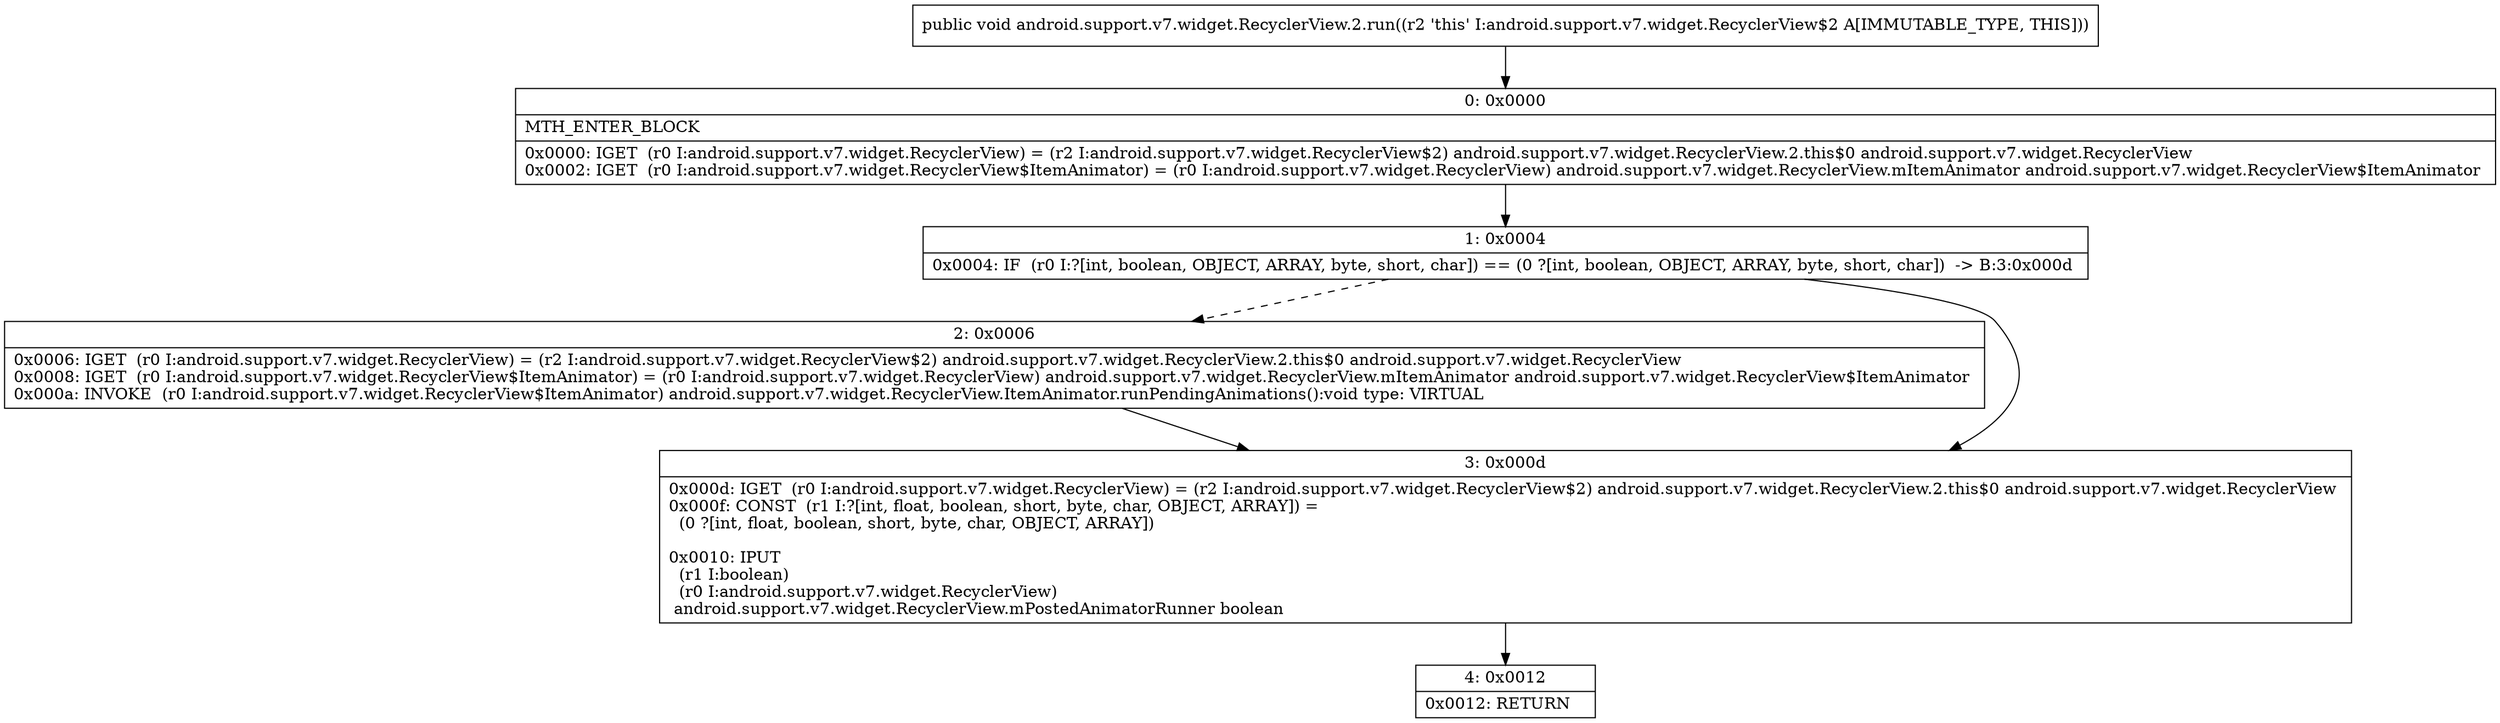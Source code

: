 digraph "CFG forandroid.support.v7.widget.RecyclerView.2.run()V" {
Node_0 [shape=record,label="{0\:\ 0x0000|MTH_ENTER_BLOCK\l|0x0000: IGET  (r0 I:android.support.v7.widget.RecyclerView) = (r2 I:android.support.v7.widget.RecyclerView$2) android.support.v7.widget.RecyclerView.2.this$0 android.support.v7.widget.RecyclerView \l0x0002: IGET  (r0 I:android.support.v7.widget.RecyclerView$ItemAnimator) = (r0 I:android.support.v7.widget.RecyclerView) android.support.v7.widget.RecyclerView.mItemAnimator android.support.v7.widget.RecyclerView$ItemAnimator \l}"];
Node_1 [shape=record,label="{1\:\ 0x0004|0x0004: IF  (r0 I:?[int, boolean, OBJECT, ARRAY, byte, short, char]) == (0 ?[int, boolean, OBJECT, ARRAY, byte, short, char])  \-\> B:3:0x000d \l}"];
Node_2 [shape=record,label="{2\:\ 0x0006|0x0006: IGET  (r0 I:android.support.v7.widget.RecyclerView) = (r2 I:android.support.v7.widget.RecyclerView$2) android.support.v7.widget.RecyclerView.2.this$0 android.support.v7.widget.RecyclerView \l0x0008: IGET  (r0 I:android.support.v7.widget.RecyclerView$ItemAnimator) = (r0 I:android.support.v7.widget.RecyclerView) android.support.v7.widget.RecyclerView.mItemAnimator android.support.v7.widget.RecyclerView$ItemAnimator \l0x000a: INVOKE  (r0 I:android.support.v7.widget.RecyclerView$ItemAnimator) android.support.v7.widget.RecyclerView.ItemAnimator.runPendingAnimations():void type: VIRTUAL \l}"];
Node_3 [shape=record,label="{3\:\ 0x000d|0x000d: IGET  (r0 I:android.support.v7.widget.RecyclerView) = (r2 I:android.support.v7.widget.RecyclerView$2) android.support.v7.widget.RecyclerView.2.this$0 android.support.v7.widget.RecyclerView \l0x000f: CONST  (r1 I:?[int, float, boolean, short, byte, char, OBJECT, ARRAY]) = \l  (0 ?[int, float, boolean, short, byte, char, OBJECT, ARRAY])\l \l0x0010: IPUT  \l  (r1 I:boolean)\l  (r0 I:android.support.v7.widget.RecyclerView)\l android.support.v7.widget.RecyclerView.mPostedAnimatorRunner boolean \l}"];
Node_4 [shape=record,label="{4\:\ 0x0012|0x0012: RETURN   \l}"];
MethodNode[shape=record,label="{public void android.support.v7.widget.RecyclerView.2.run((r2 'this' I:android.support.v7.widget.RecyclerView$2 A[IMMUTABLE_TYPE, THIS])) }"];
MethodNode -> Node_0;
Node_0 -> Node_1;
Node_1 -> Node_2[style=dashed];
Node_1 -> Node_3;
Node_2 -> Node_3;
Node_3 -> Node_4;
}

